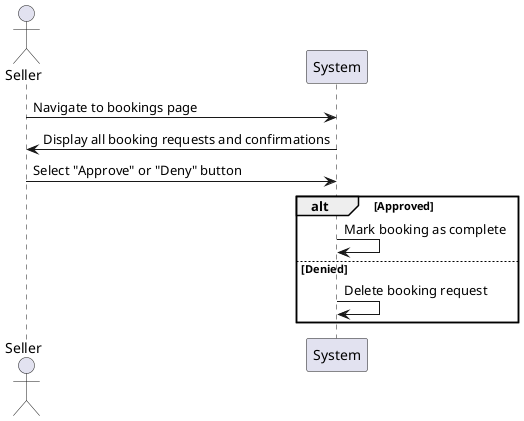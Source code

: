 @startuml
'https://plantuml.com/sequence-diagram

actor Seller
participant System

Seller -> System: Navigate to bookings page
System -> Seller: Display all booking requests and confirmations
Seller -> System: Select "Approve" or "Deny" button

alt Approved
    System -> System: Mark booking as complete
else Denied
    System -> System: Delete booking request
end

@enduml
